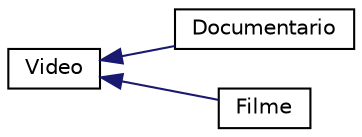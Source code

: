digraph "Graphical Class Hierarchy"
{
  edge [fontname="Helvetica",fontsize="10",labelfontname="Helvetica",labelfontsize="10"];
  node [fontname="Helvetica",fontsize="10",shape=record];
  rankdir="LR";
  Node1 [label="Video",height=0.2,width=0.4,color="black", fillcolor="white", style="filled",URL="$classVideo.html",tooltip="Classe que representa um Video. Pai das classes Documentario e Filme. "];
  Node1 -> Node2 [dir="back",color="midnightblue",fontsize="10",style="solid",fontname="Helvetica"];
  Node2 [label="Documentario",height=0.2,width=0.4,color="black", fillcolor="white", style="filled",URL="$classDocumentario.html",tooltip="Classe que representa um Documentario. Herda de Video. "];
  Node1 -> Node3 [dir="back",color="midnightblue",fontsize="10",style="solid",fontname="Helvetica"];
  Node3 [label="Filme",height=0.2,width=0.4,color="black", fillcolor="white", style="filled",URL="$classFilme.html",tooltip="Classe que representa um Filme. Herda de Video. "];
}
